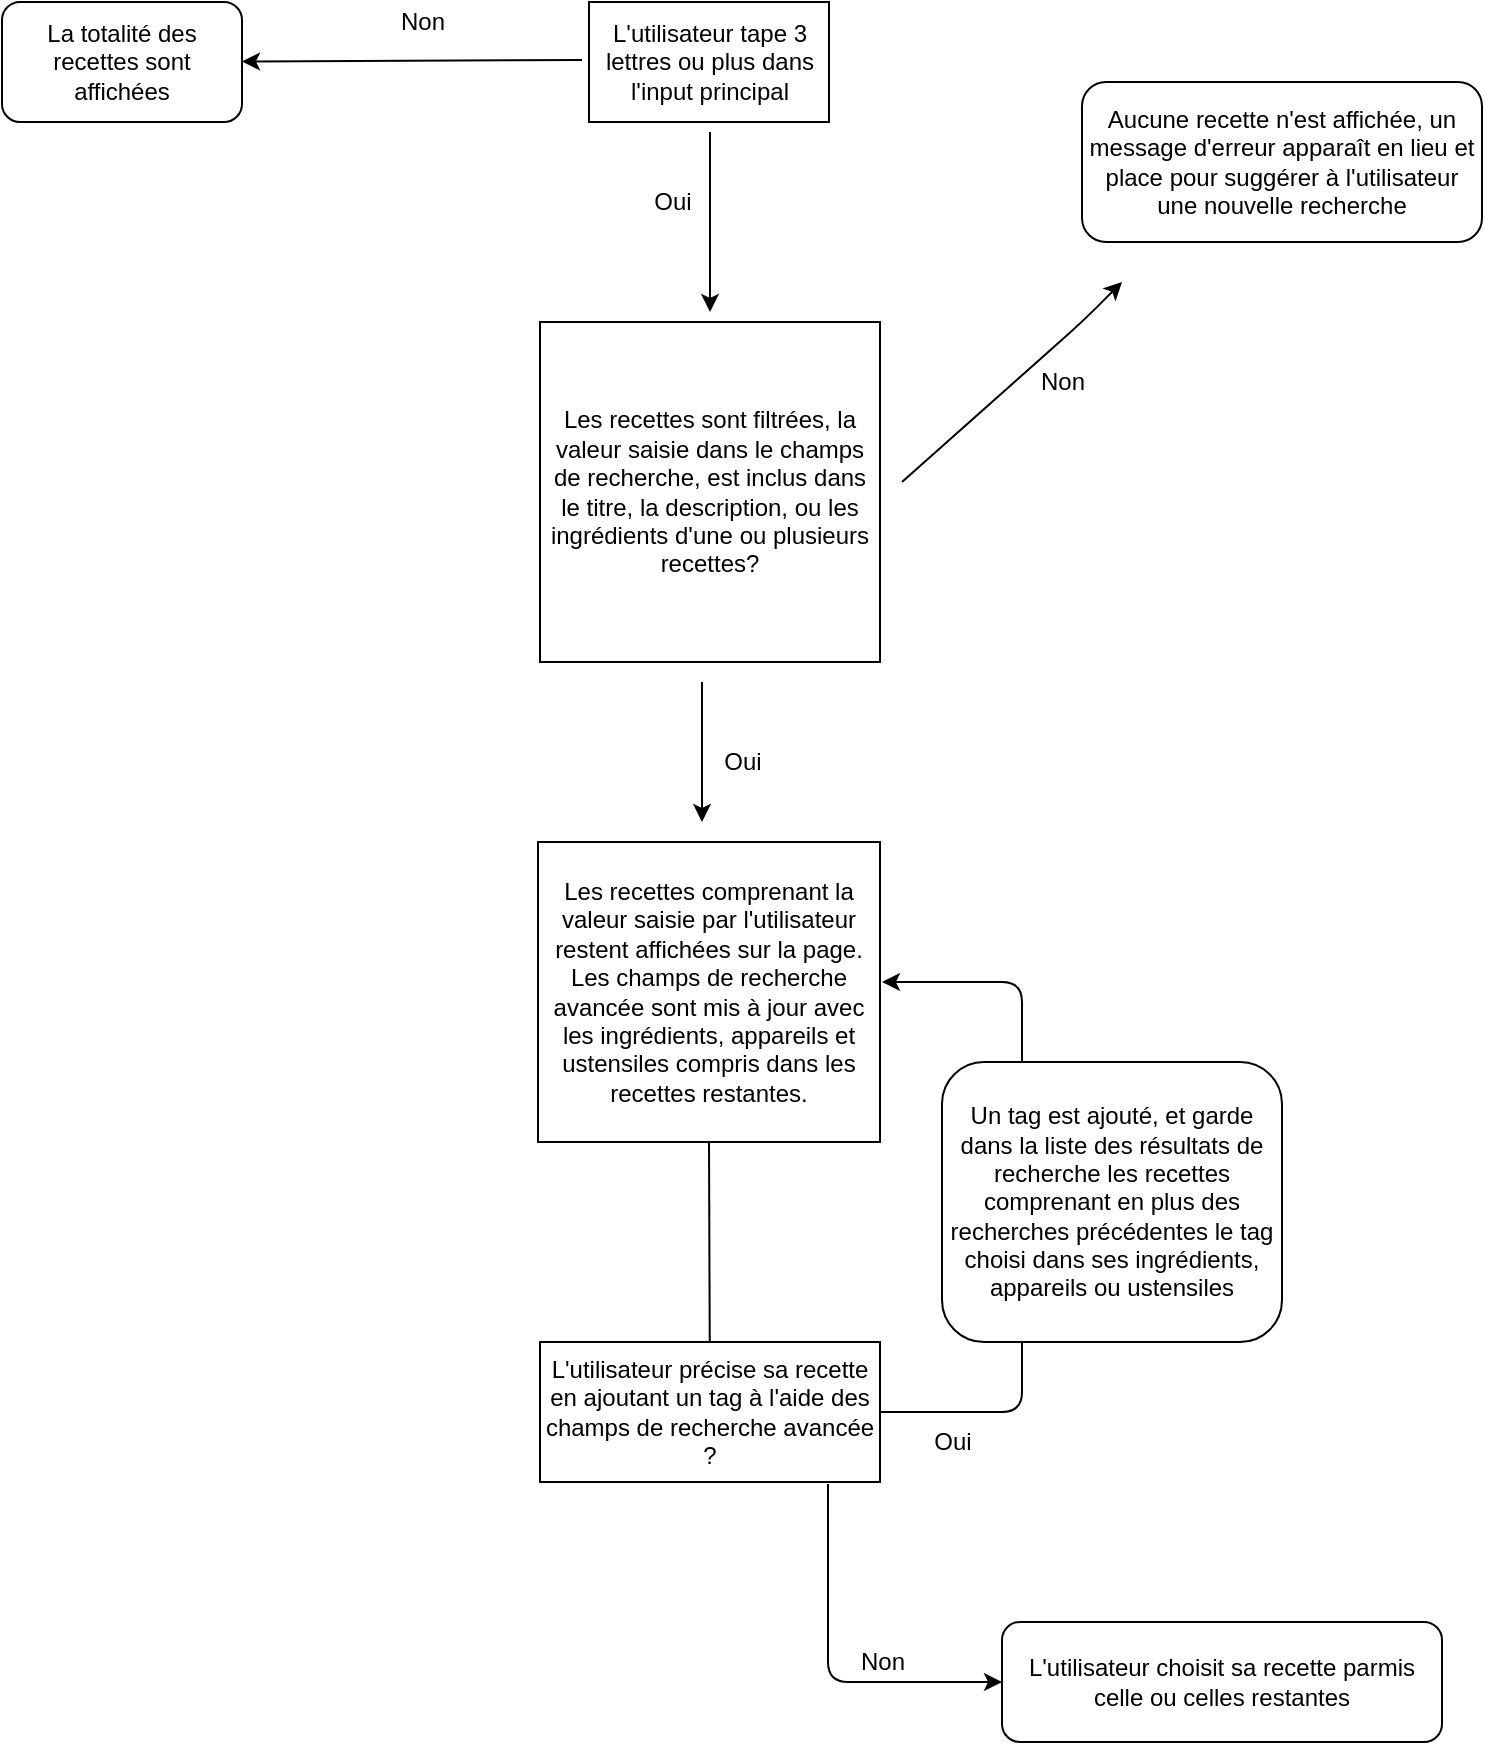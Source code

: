 <mxfile version="14.8.1" type="github">
  <diagram id="xSrLjS2qFE7dPZKFVFYC" name="Page-1">
    <mxGraphModel dx="1102" dy="525" grid="1" gridSize="10" guides="1" tooltips="1" connect="1" arrows="1" fold="1" page="1" pageScale="1" pageWidth="827" pageHeight="1169" math="0" shadow="0">
      <root>
        <mxCell id="0" />
        <mxCell id="1" parent="0" />
        <mxCell id="DtRh-H-SdKxsgD-GIzvi-2" value="La totalité des recettes sont affichées" style="rounded=1;whiteSpace=wrap;html=1;" vertex="1" parent="1">
          <mxGeometry x="60" y="30" width="120" height="60" as="geometry" />
        </mxCell>
        <mxCell id="DtRh-H-SdKxsgD-GIzvi-3" value="" style="endArrow=classic;html=1;" edge="1" parent="1" target="DtRh-H-SdKxsgD-GIzvi-2">
          <mxGeometry width="50" height="50" relative="1" as="geometry">
            <mxPoint x="350" y="59" as="sourcePoint" />
            <mxPoint x="270" y="59" as="targetPoint" />
          </mxGeometry>
        </mxCell>
        <mxCell id="DtRh-H-SdKxsgD-GIzvi-7" value="Non" style="text;html=1;align=center;verticalAlign=middle;resizable=0;points=[];autosize=1;strokeColor=none;" vertex="1" parent="1">
          <mxGeometry x="250" y="30" width="40" height="20" as="geometry" />
        </mxCell>
        <mxCell id="DtRh-H-SdKxsgD-GIzvi-8" value="Oui&lt;br&gt;" style="text;html=1;align=center;verticalAlign=middle;resizable=0;points=[];autosize=1;strokeColor=none;" vertex="1" parent="1">
          <mxGeometry x="380" y="120" width="30" height="20" as="geometry" />
        </mxCell>
        <mxCell id="DtRh-H-SdKxsgD-GIzvi-12" value="&lt;span&gt;L&#39;utilisateur tape 3 lettres ou plus dans l&#39;input principal&lt;/span&gt;" style="rounded=0;whiteSpace=wrap;html=1;" vertex="1" parent="1">
          <mxGeometry x="353.5" y="30" width="120" height="60" as="geometry" />
        </mxCell>
        <mxCell id="DtRh-H-SdKxsgD-GIzvi-14" value="" style="endArrow=classic;html=1;" edge="1" parent="1">
          <mxGeometry width="50" height="50" relative="1" as="geometry">
            <mxPoint x="414" y="95" as="sourcePoint" />
            <mxPoint x="414" y="185" as="targetPoint" />
          </mxGeometry>
        </mxCell>
        <mxCell id="DtRh-H-SdKxsgD-GIzvi-15" value="&lt;span&gt;Les recettes sont filtrées, la valeur saisie dans le champs de recherche, est inclus dans le titre, la description, ou les ingrédients d&#39;une ou plusieurs recettes?&lt;/span&gt;" style="whiteSpace=wrap;html=1;aspect=fixed;" vertex="1" parent="1">
          <mxGeometry x="329" y="190" width="170" height="170" as="geometry" />
        </mxCell>
        <mxCell id="DtRh-H-SdKxsgD-GIzvi-16" value="" style="endArrow=classic;html=1;" edge="1" parent="1">
          <mxGeometry width="50" height="50" relative="1" as="geometry">
            <mxPoint x="510" y="270" as="sourcePoint" />
            <mxPoint x="620" y="170" as="targetPoint" />
            <Array as="points">
              <mxPoint x="600" y="190" />
            </Array>
          </mxGeometry>
        </mxCell>
        <mxCell id="DtRh-H-SdKxsgD-GIzvi-17" value="Aucune recette n&#39;est affichée, un message d&#39;erreur apparaît en lieu et place pour suggérer à l&#39;utilisateur une nouvelle recherche" style="rounded=1;whiteSpace=wrap;html=1;" vertex="1" parent="1">
          <mxGeometry x="600" y="70" width="200" height="80" as="geometry" />
        </mxCell>
        <mxCell id="DtRh-H-SdKxsgD-GIzvi-19" value="Non&lt;br&gt;" style="text;html=1;align=center;verticalAlign=middle;resizable=0;points=[];autosize=1;strokeColor=none;" vertex="1" parent="1">
          <mxGeometry x="570" y="210" width="40" height="20" as="geometry" />
        </mxCell>
        <mxCell id="DtRh-H-SdKxsgD-GIzvi-20" value="Les recettes comprenant la valeur saisie par l&#39;utilisateur restent affichées sur la page. Les champs de recherche avancée sont mis à jour avec les ingrédients, appareils et ustensiles compris dans les recettes restantes." style="rounded=0;whiteSpace=wrap;html=1;" vertex="1" parent="1">
          <mxGeometry x="328" y="450" width="171" height="150" as="geometry" />
        </mxCell>
        <mxCell id="DtRh-H-SdKxsgD-GIzvi-21" value="" style="endArrow=classic;html=1;" edge="1" parent="1">
          <mxGeometry width="50" height="50" relative="1" as="geometry">
            <mxPoint x="410" y="370" as="sourcePoint" />
            <mxPoint x="410" y="440" as="targetPoint" />
          </mxGeometry>
        </mxCell>
        <mxCell id="DtRh-H-SdKxsgD-GIzvi-22" value="Oui" style="text;html=1;align=center;verticalAlign=middle;resizable=0;points=[];autosize=1;strokeColor=none;" vertex="1" parent="1">
          <mxGeometry x="415" y="400" width="30" height="20" as="geometry" />
        </mxCell>
        <mxCell id="DtRh-H-SdKxsgD-GIzvi-23" value="" style="endArrow=none;html=1;exitX=0.5;exitY=1;exitDx=0;exitDy=0;" edge="1" parent="1" source="DtRh-H-SdKxsgD-GIzvi-20" target="DtRh-H-SdKxsgD-GIzvi-24">
          <mxGeometry width="50" height="50" relative="1" as="geometry">
            <mxPoint x="409.5" y="620" as="sourcePoint" />
            <mxPoint x="409" y="600" as="targetPoint" />
          </mxGeometry>
        </mxCell>
        <mxCell id="DtRh-H-SdKxsgD-GIzvi-24" value="L&#39;utilisateur précise sa recette en ajoutant un tag à l&#39;aide des champs de recherche avancée ?" style="rounded=0;whiteSpace=wrap;html=1;" vertex="1" parent="1">
          <mxGeometry x="329" y="700" width="170" height="70" as="geometry" />
        </mxCell>
        <mxCell id="DtRh-H-SdKxsgD-GIzvi-25" value="" style="endArrow=classic;html=1;exitX=1;exitY=0.5;exitDx=0;exitDy=0;" edge="1" parent="1" source="DtRh-H-SdKxsgD-GIzvi-24">
          <mxGeometry width="50" height="50" relative="1" as="geometry">
            <mxPoint x="520" y="670" as="sourcePoint" />
            <mxPoint x="500" y="520" as="targetPoint" />
            <Array as="points">
              <mxPoint x="570" y="735" />
              <mxPoint x="570" y="520" />
            </Array>
          </mxGeometry>
        </mxCell>
        <mxCell id="DtRh-H-SdKxsgD-GIzvi-26" value="Oui" style="text;html=1;align=center;verticalAlign=middle;resizable=0;points=[];autosize=1;strokeColor=none;" vertex="1" parent="1">
          <mxGeometry x="520" y="740" width="30" height="20" as="geometry" />
        </mxCell>
        <mxCell id="DtRh-H-SdKxsgD-GIzvi-27" value="Un tag est ajouté, et garde dans la liste des résultats de recherche les recettes comprenant en plus des recherches précédentes le tag choisi dans ses ingrédients, appareils ou ustensiles" style="rounded=1;whiteSpace=wrap;html=1;" vertex="1" parent="1">
          <mxGeometry x="530" y="560" width="170" height="140" as="geometry" />
        </mxCell>
        <mxCell id="DtRh-H-SdKxsgD-GIzvi-30" value="L&#39;utilisateur choisit sa recette parmis celle ou celles restantes" style="rounded=1;whiteSpace=wrap;html=1;" vertex="1" parent="1">
          <mxGeometry x="560" y="840" width="220" height="60" as="geometry" />
        </mxCell>
        <mxCell id="DtRh-H-SdKxsgD-GIzvi-31" value="" style="endArrow=classic;html=1;exitX=0.847;exitY=1.014;exitDx=0;exitDy=0;exitPerimeter=0;entryX=0;entryY=0.5;entryDx=0;entryDy=0;" edge="1" parent="1" source="DtRh-H-SdKxsgD-GIzvi-24" target="DtRh-H-SdKxsgD-GIzvi-30">
          <mxGeometry width="50" height="50" relative="1" as="geometry">
            <mxPoint x="400" y="1020" as="sourcePoint" />
            <mxPoint x="450" y="970" as="targetPoint" />
            <Array as="points">
              <mxPoint x="473" y="870" />
            </Array>
          </mxGeometry>
        </mxCell>
        <mxCell id="DtRh-H-SdKxsgD-GIzvi-32" value="Non" style="text;html=1;align=center;verticalAlign=middle;resizable=0;points=[];autosize=1;strokeColor=none;" vertex="1" parent="1">
          <mxGeometry x="480" y="850" width="40" height="20" as="geometry" />
        </mxCell>
      </root>
    </mxGraphModel>
  </diagram>
</mxfile>
